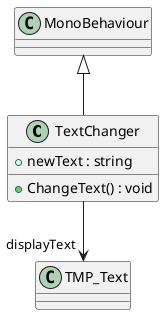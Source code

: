 @startuml
class TextChanger {
    + newText : string
    + ChangeText() : void
}
MonoBehaviour <|-- TextChanger
TextChanger --> "displayText" TMP_Text
@enduml
